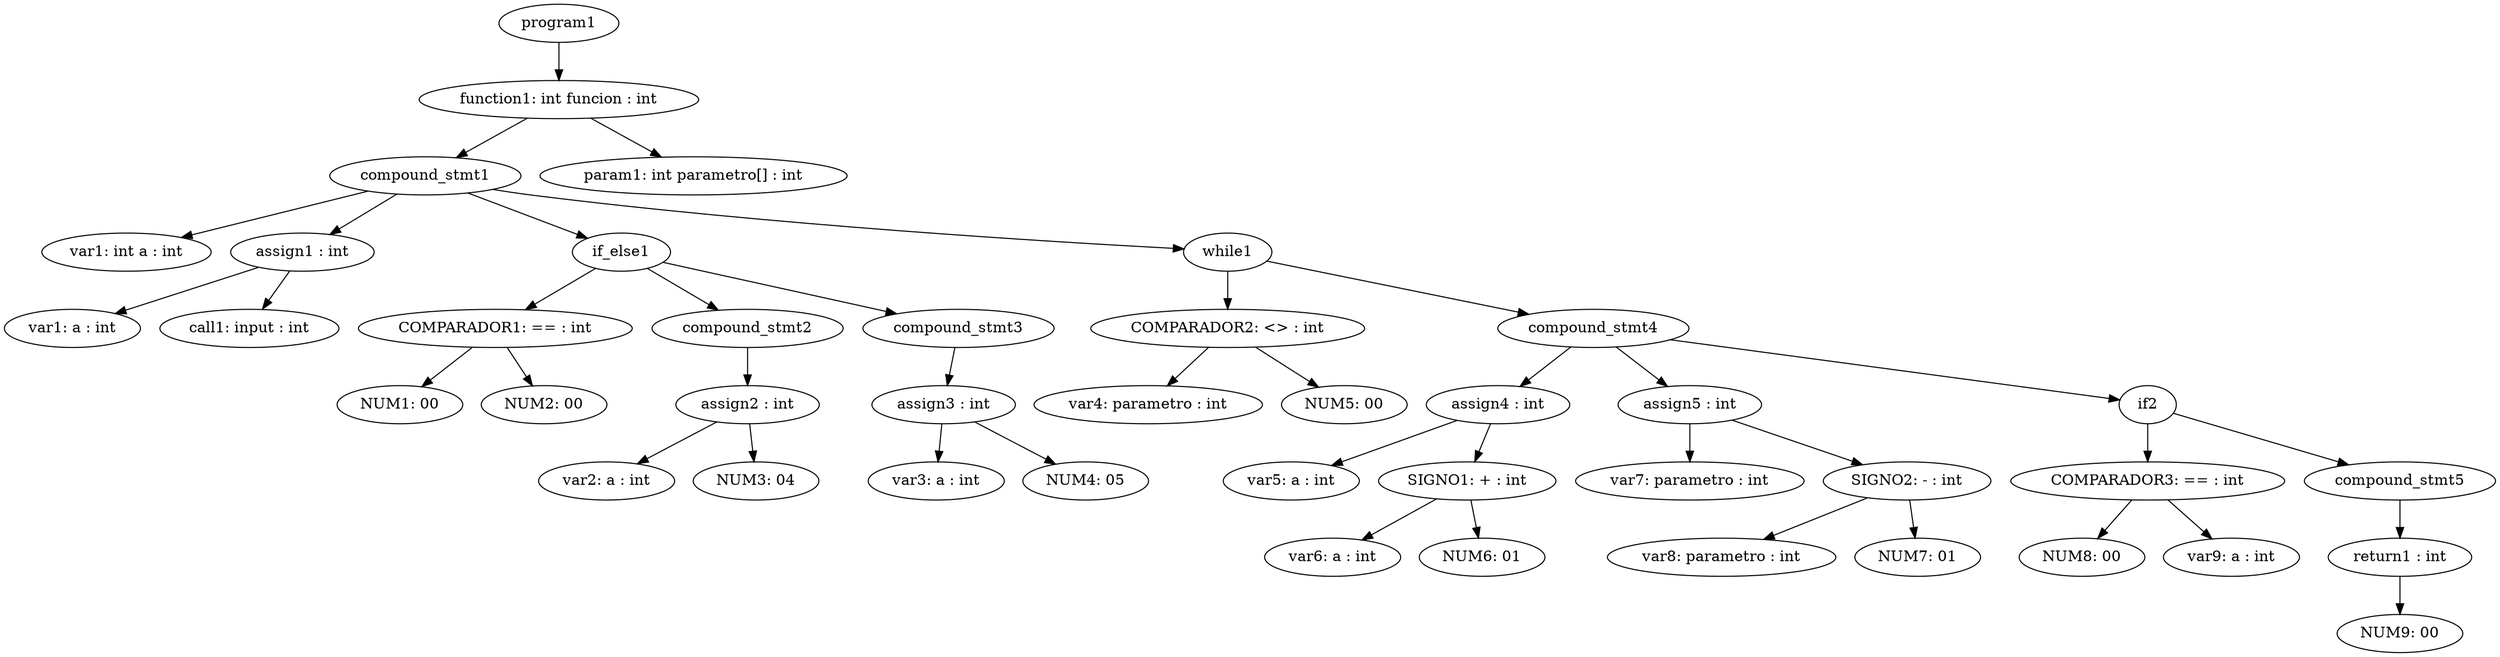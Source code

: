 digraph G {
	"program1" -> "function1: int funcion : int"
	"function1: int funcion : int" -> "compound_stmt1"
	"compound_stmt1" -> "var1: int a : int"
	"compound_stmt1" -> "assign1 : int"
	"assign1 : int" -> "var1: a : int"
	"assign1 : int" -> "call1: input : int"
	"compound_stmt1" -> "if_else1"
	"if_else1" -> "COMPARADOR1: == : int"
	"COMPARADOR1: == : int" -> "NUM1: 00"
	"COMPARADOR1: == : int" -> "NUM2: 00"
	"if_else1" -> "compound_stmt2"
	"compound_stmt2" -> "assign2 : int"
	"assign2 : int" -> "var2: a : int"
	"assign2 : int" -> "NUM3: 04"
	"if_else1" -> "compound_stmt3"
	"compound_stmt3" -> "assign3 : int"
	"assign3 : int" -> "var3: a : int"
	"assign3 : int" -> "NUM4: 05"
	"compound_stmt1" -> "while1"
	"while1" -> "COMPARADOR2: <> : int"
	"COMPARADOR2: <> : int" -> "var4: parametro : int"
	"COMPARADOR2: <> : int" -> "NUM5: 00"
	"while1" -> "compound_stmt4"
	"compound_stmt4" -> "assign4 : int"
	"assign4 : int" -> "var5: a : int"
	"assign4 : int" -> "SIGNO1: + : int"
	"SIGNO1: + : int" -> "var6: a : int"
	"SIGNO1: + : int" -> "NUM6: 01"
	"compound_stmt4" -> "assign5 : int"
	"assign5 : int" -> "var7: parametro : int"
	"assign5 : int" -> "SIGNO2: - : int"
	"SIGNO2: - : int" -> "var8: parametro : int"
	"SIGNO2: - : int" -> "NUM7: 01"
	"compound_stmt4" -> "if2"
	"if2" -> "COMPARADOR3: == : int"
	"COMPARADOR3: == : int" -> "NUM8: 00"
	"COMPARADOR3: == : int" -> "var9: a : int"
	"if2" -> "compound_stmt5"
	"compound_stmt5" -> "return1 : int"
	"return1 : int" -> "NUM9: 00"
	"function1: int funcion : int" -> "param1: int parametro[] : int"
}
